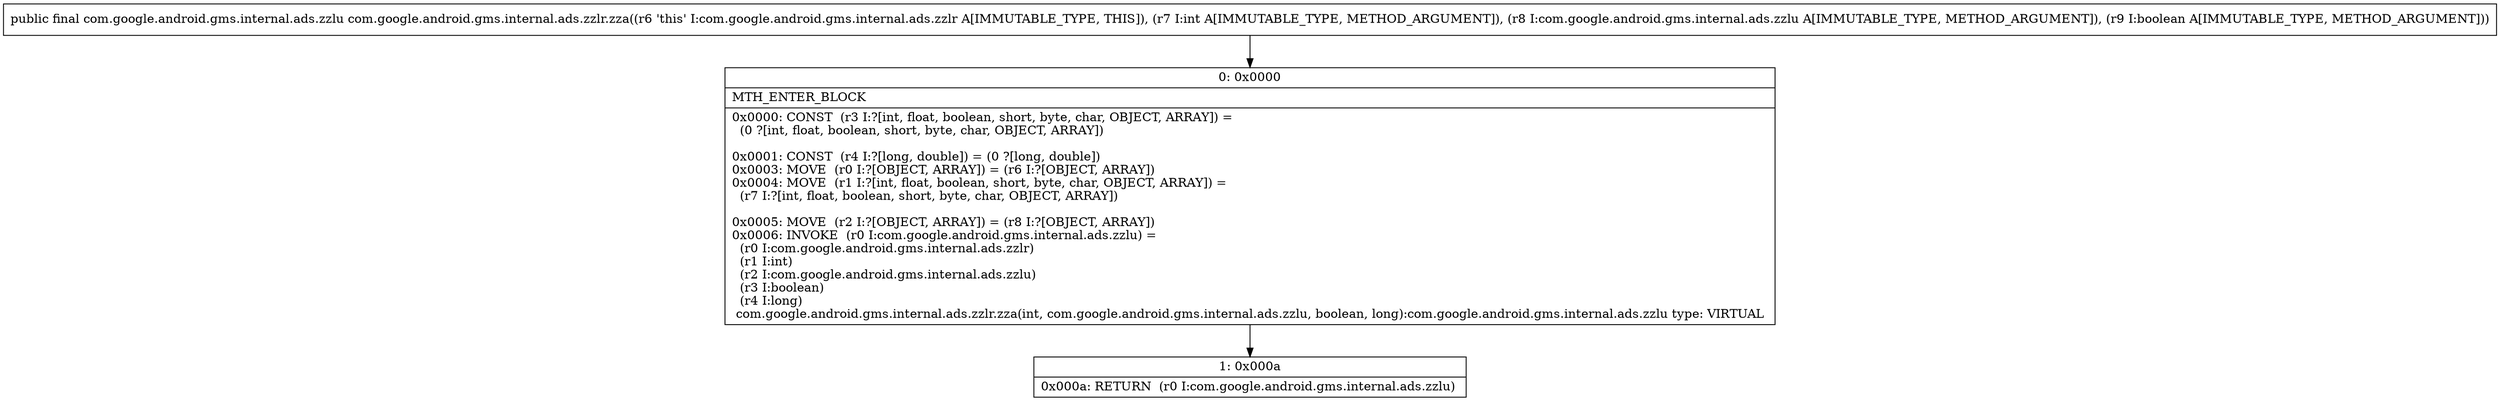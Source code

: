 digraph "CFG forcom.google.android.gms.internal.ads.zzlr.zza(ILcom\/google\/android\/gms\/internal\/ads\/zzlu;Z)Lcom\/google\/android\/gms\/internal\/ads\/zzlu;" {
Node_0 [shape=record,label="{0\:\ 0x0000|MTH_ENTER_BLOCK\l|0x0000: CONST  (r3 I:?[int, float, boolean, short, byte, char, OBJECT, ARRAY]) = \l  (0 ?[int, float, boolean, short, byte, char, OBJECT, ARRAY])\l \l0x0001: CONST  (r4 I:?[long, double]) = (0 ?[long, double]) \l0x0003: MOVE  (r0 I:?[OBJECT, ARRAY]) = (r6 I:?[OBJECT, ARRAY]) \l0x0004: MOVE  (r1 I:?[int, float, boolean, short, byte, char, OBJECT, ARRAY]) = \l  (r7 I:?[int, float, boolean, short, byte, char, OBJECT, ARRAY])\l \l0x0005: MOVE  (r2 I:?[OBJECT, ARRAY]) = (r8 I:?[OBJECT, ARRAY]) \l0x0006: INVOKE  (r0 I:com.google.android.gms.internal.ads.zzlu) = \l  (r0 I:com.google.android.gms.internal.ads.zzlr)\l  (r1 I:int)\l  (r2 I:com.google.android.gms.internal.ads.zzlu)\l  (r3 I:boolean)\l  (r4 I:long)\l com.google.android.gms.internal.ads.zzlr.zza(int, com.google.android.gms.internal.ads.zzlu, boolean, long):com.google.android.gms.internal.ads.zzlu type: VIRTUAL \l}"];
Node_1 [shape=record,label="{1\:\ 0x000a|0x000a: RETURN  (r0 I:com.google.android.gms.internal.ads.zzlu) \l}"];
MethodNode[shape=record,label="{public final com.google.android.gms.internal.ads.zzlu com.google.android.gms.internal.ads.zzlr.zza((r6 'this' I:com.google.android.gms.internal.ads.zzlr A[IMMUTABLE_TYPE, THIS]), (r7 I:int A[IMMUTABLE_TYPE, METHOD_ARGUMENT]), (r8 I:com.google.android.gms.internal.ads.zzlu A[IMMUTABLE_TYPE, METHOD_ARGUMENT]), (r9 I:boolean A[IMMUTABLE_TYPE, METHOD_ARGUMENT])) }"];
MethodNode -> Node_0;
Node_0 -> Node_1;
}

